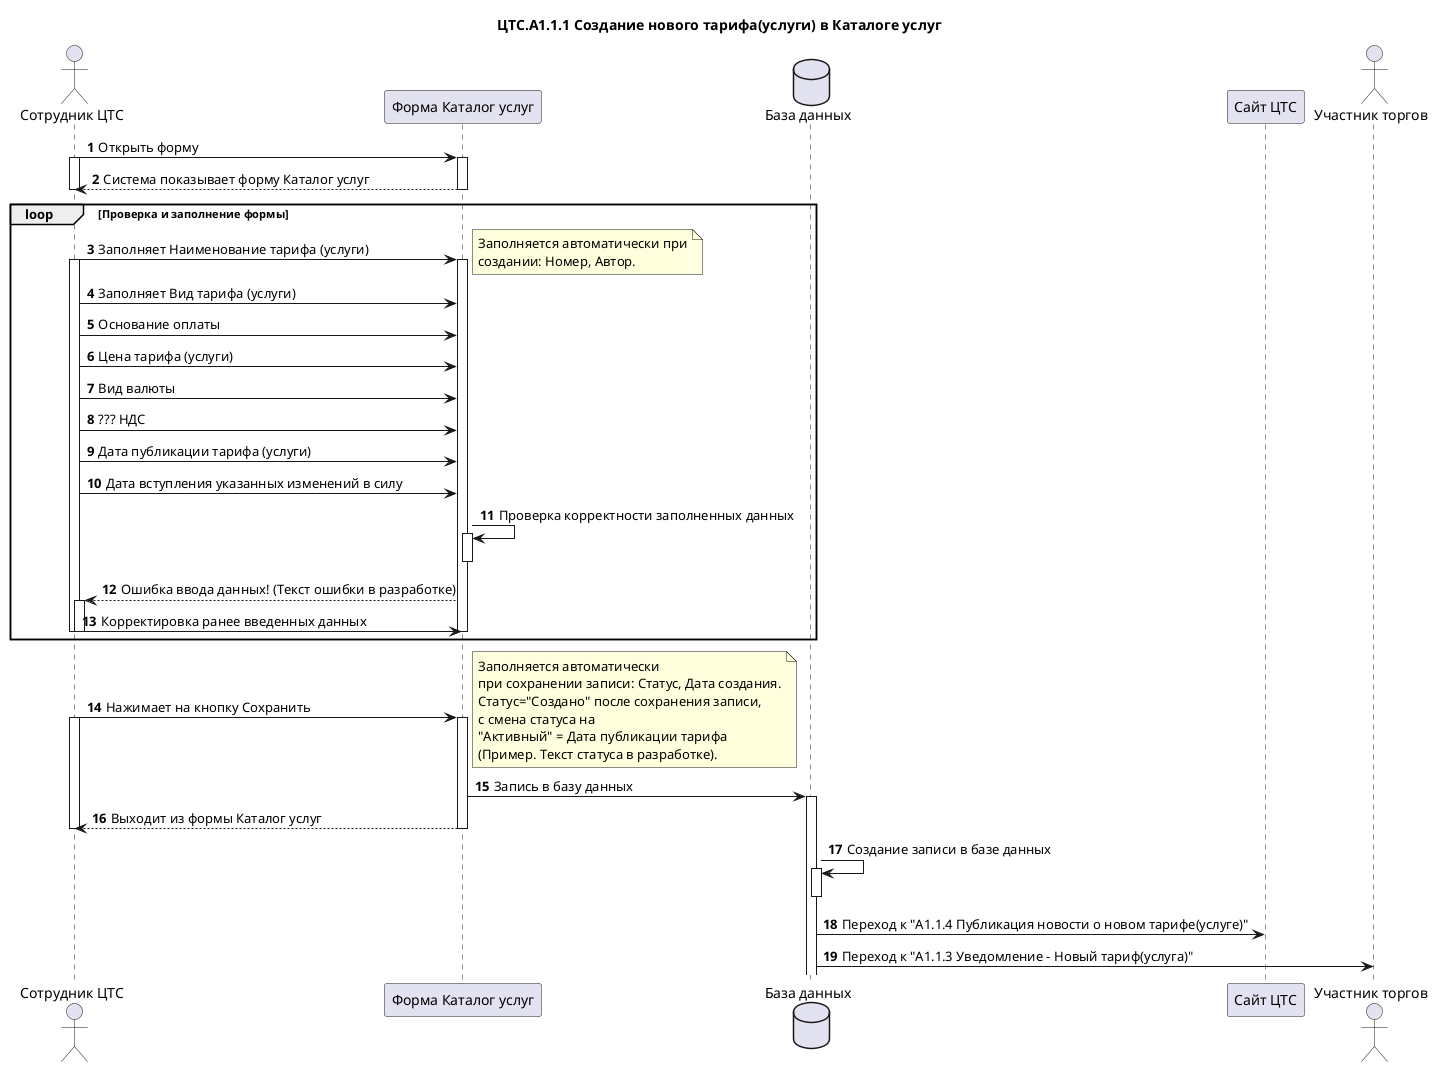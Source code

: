 @startuml "ЦТС.A1.1 Новый тариф (услуга)"
title "ЦТС.А1.1.1 Создание нового тарифа(услуги) в Каталоге услуг"
actor "Сотрудник ЦТС" as UserCTS
participant "Форма Каталог услуг" as СatalogService
database "База данных" as Database
participant "Сайт ЦТС" as SiteCTS
actor "Участник торгов" as User

autonumber

autonumber
UserCTS -> СatalogService: Открыть форму
activate UserCTS
activate СatalogService

СatalogService-->UserCTS: Система показывает форму Каталог услуг
deactivate UserCTS
deactivate СatalogService

loop Проверка и заполнение формы
 
    UserCTS->СatalogService: Заполняет Наименование тарифа (услуги)
    
    activate UserCTS
    activate СatalogService
    
    note right
    Заполняется автоматически при
    создании: Номер, Автор.
    end note

    UserCTS->СatalogService: Заполняет Вид тарифа (услуги)
    UserCTS->СatalogService: Основание оплаты
    UserCTS->СatalogService: Цена тарифа (услуги)
    UserCTS->СatalogService: Вид валюты
    UserCTS->СatalogService: ??? НДС

    UserCTS->СatalogService: Дата публикации тарифа (услуги)
    UserCTS->СatalogService: Дата вступления указанных изменений в силу

    СatalogService -> СatalogService: Проверка корректности заполненных данных 
    activate СatalogService
    deactivate СatalogService
    СatalogService --> UserCTS: Ошибка ввода данных! (Текст ошибки в разработке) 
 
    activate UserCTS
    UserCTS->СatalogService: Корректировка ранее введенных данных
    deactivate UserCTS
deactivate UserCTS
deactivate СatalogService
end

UserCTS->СatalogService: Нажимает на кнопку Сохранить
activate UserCTS
activate СatalogService
note right
    Заполняется автоматически 
    при сохранении записи: Статус, Дата создания.
    Статус="Создано" после сохранения записи,
    c смена статуса на
    "Активный" = Дата публикации тарифа
    (Пример. Текст статуса в разработке). 
end note

СatalogService->Database: Запись в базу данных
activate Database
СatalogService-->UserCTS: Выходит из формы Каталог услуг

deactivate UserCTS
deactivate СatalogService

Database->Database: Создание записи в базе данных

activate Database
deactivate Database

Database->SiteCTS: Переход к "А1.1.4 Публикация новости о новом тарифе(услуге)"
Database->User: Переход к "А1.1.3 Уведомление - Новый тариф(услуга)"

' ЦТС.A1.1.2 Создание новой записи в Каталога услуг
' ЦТС.A1.1.3 Уведомление-Новый тариф(услуга)
' ЦТС.A1.1.4 Публикация новости о новом тарифе(услуге)

' ЦТС.A1.2 Изменение тарифа (услуги)
' ЦТС.A1.2.1 Изменение записи тарифа(услуги)
' ЦТС.A1.2.2 Создание записи о изменение в Каталога услуг
' ЦТС.A1.2.3 Уведомление-Изменение в тарифе(услуге)
' ЦТС.A1.2.4 Публикация новости о изменение в тарифе(услуге)

' ЦТС.A1.3 Деактивированные тарифа(услуги)
' ЦТС.A1.3.1 Деактивация записи тарифа(услуги)
' ЦТС.A1.3.2 Создание записи о деактивации в Каталога услуг
' ЦТС.A1.3.3 Уведомление-Деактивировали тариф(услугу)
' ЦТС.A1.3.4 Публикация новости о деактивации тарифа(услуги)
@enduml